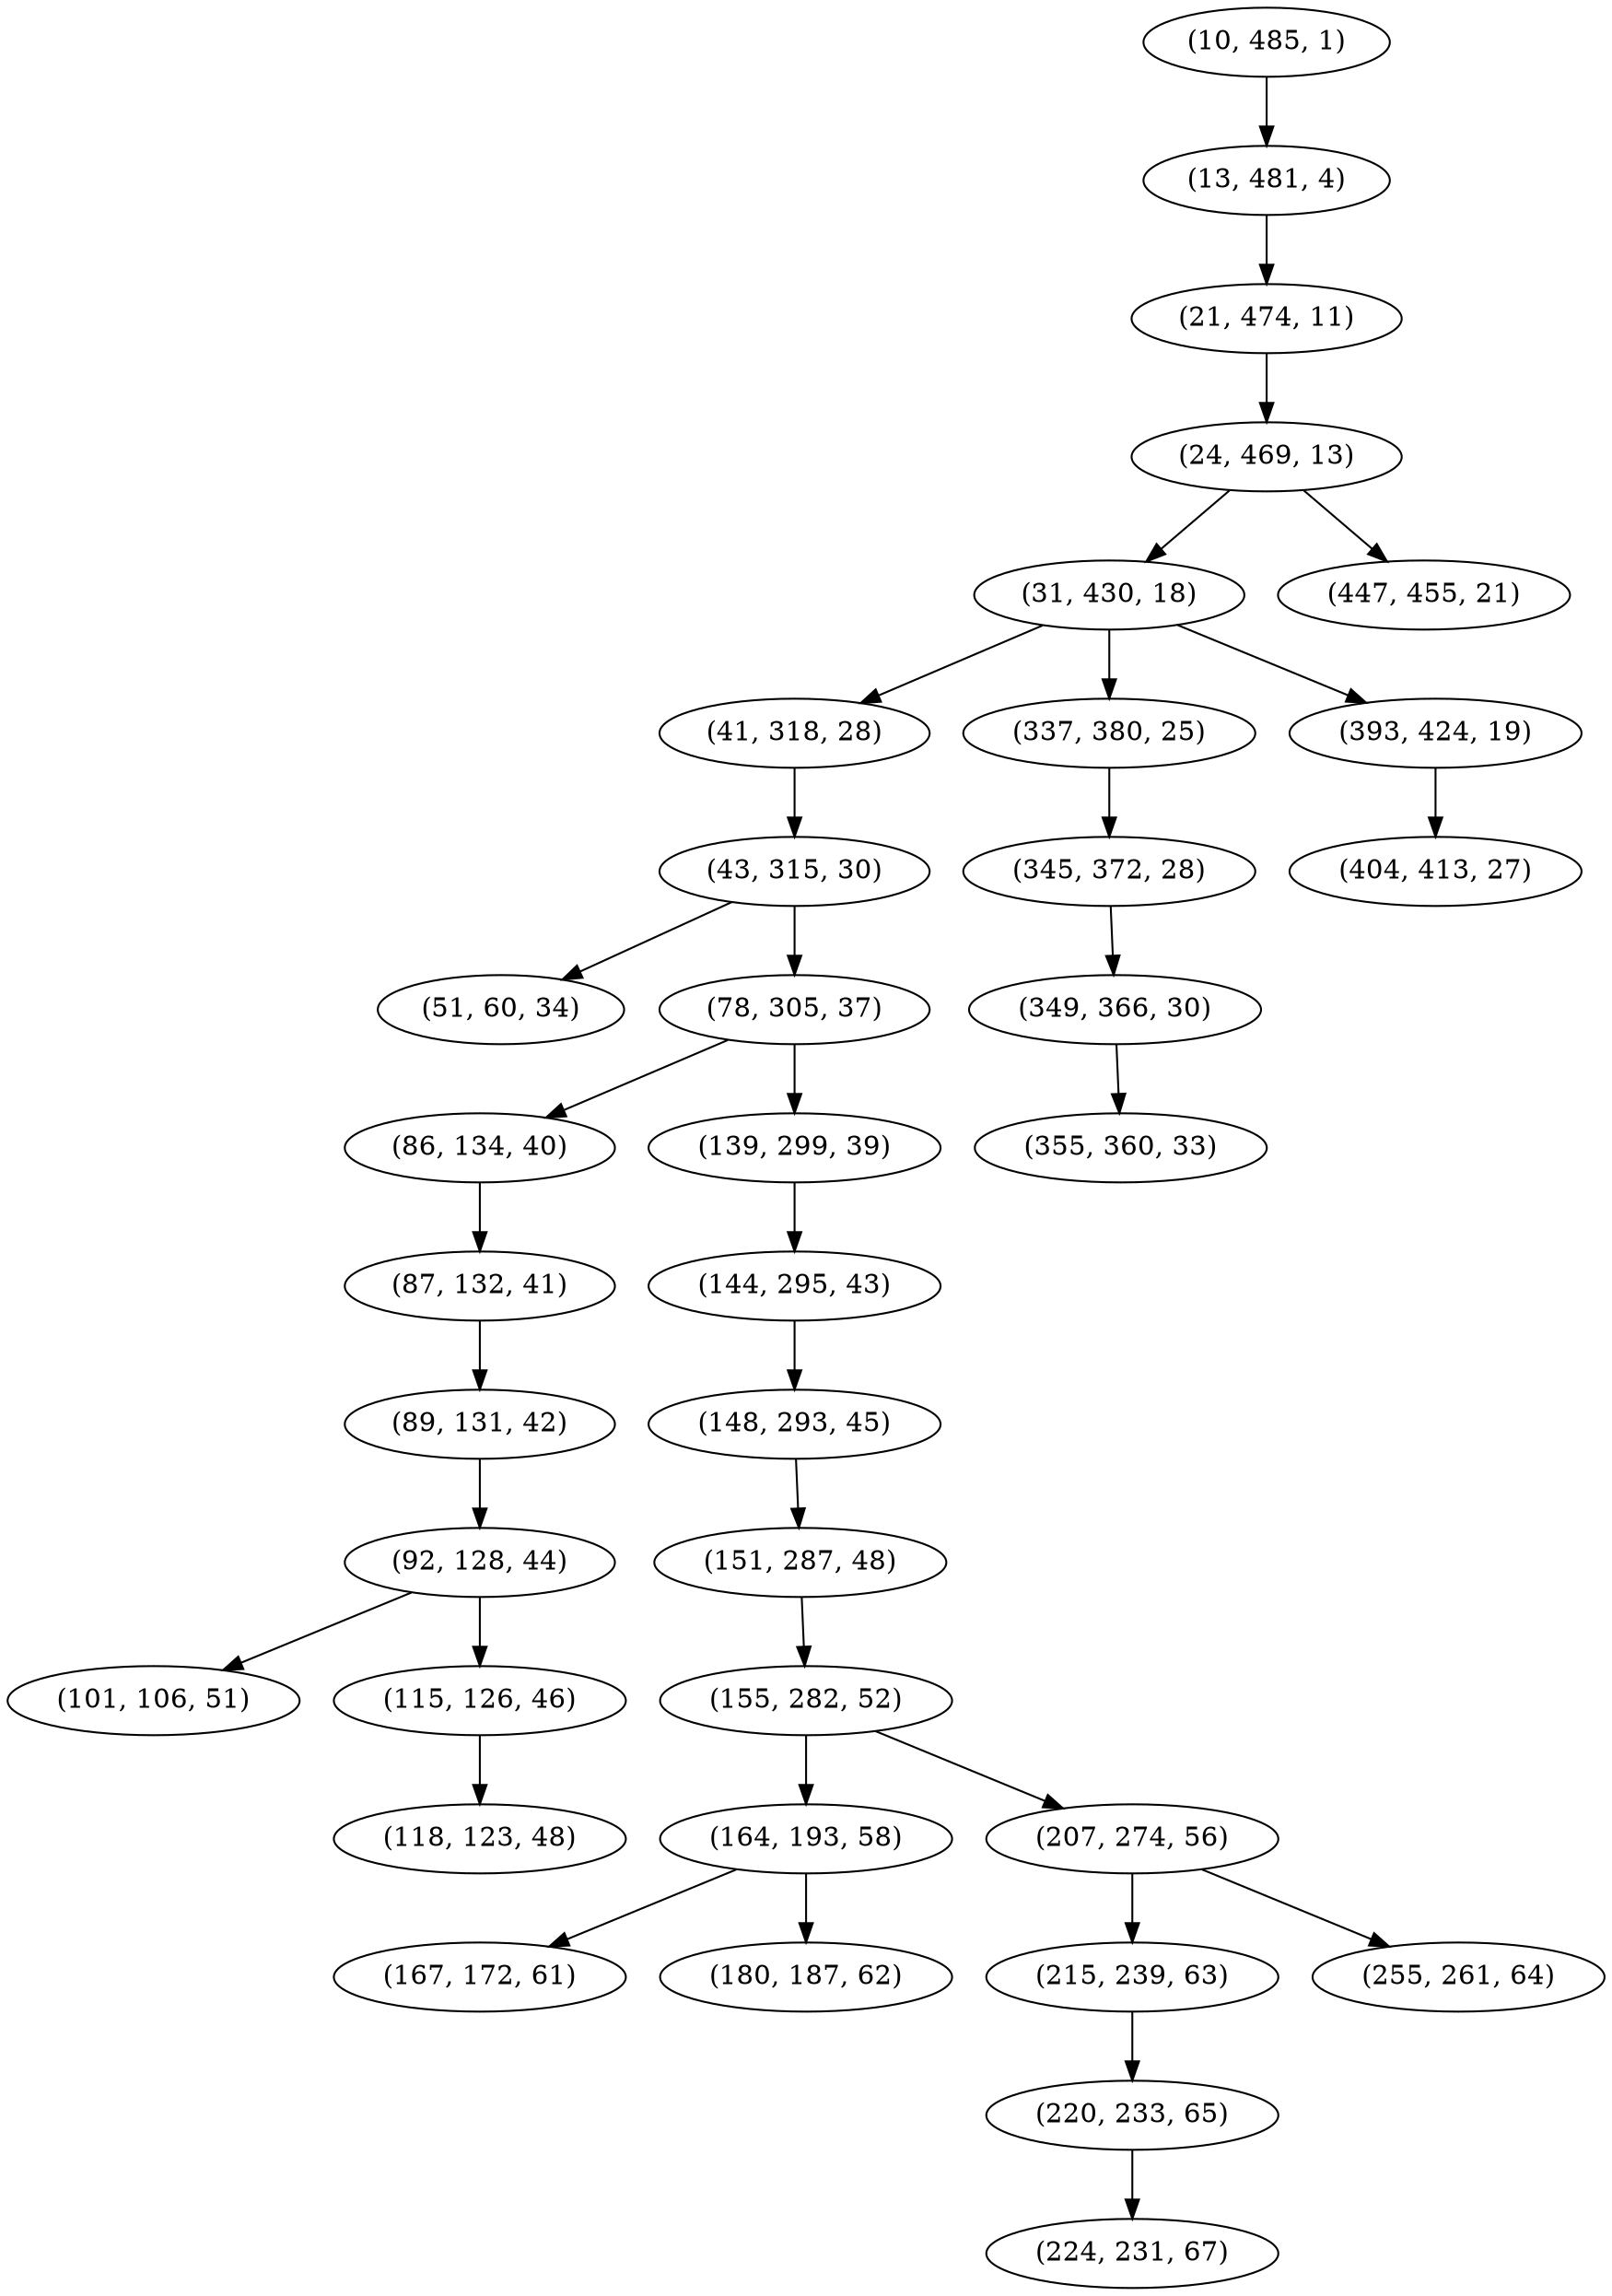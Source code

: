 digraph tree {
    "(10, 485, 1)";
    "(13, 481, 4)";
    "(21, 474, 11)";
    "(24, 469, 13)";
    "(31, 430, 18)";
    "(41, 318, 28)";
    "(43, 315, 30)";
    "(51, 60, 34)";
    "(78, 305, 37)";
    "(86, 134, 40)";
    "(87, 132, 41)";
    "(89, 131, 42)";
    "(92, 128, 44)";
    "(101, 106, 51)";
    "(115, 126, 46)";
    "(118, 123, 48)";
    "(139, 299, 39)";
    "(144, 295, 43)";
    "(148, 293, 45)";
    "(151, 287, 48)";
    "(155, 282, 52)";
    "(164, 193, 58)";
    "(167, 172, 61)";
    "(180, 187, 62)";
    "(207, 274, 56)";
    "(215, 239, 63)";
    "(220, 233, 65)";
    "(224, 231, 67)";
    "(255, 261, 64)";
    "(337, 380, 25)";
    "(345, 372, 28)";
    "(349, 366, 30)";
    "(355, 360, 33)";
    "(393, 424, 19)";
    "(404, 413, 27)";
    "(447, 455, 21)";
    "(10, 485, 1)" -> "(13, 481, 4)";
    "(13, 481, 4)" -> "(21, 474, 11)";
    "(21, 474, 11)" -> "(24, 469, 13)";
    "(24, 469, 13)" -> "(31, 430, 18)";
    "(24, 469, 13)" -> "(447, 455, 21)";
    "(31, 430, 18)" -> "(41, 318, 28)";
    "(31, 430, 18)" -> "(337, 380, 25)";
    "(31, 430, 18)" -> "(393, 424, 19)";
    "(41, 318, 28)" -> "(43, 315, 30)";
    "(43, 315, 30)" -> "(51, 60, 34)";
    "(43, 315, 30)" -> "(78, 305, 37)";
    "(78, 305, 37)" -> "(86, 134, 40)";
    "(78, 305, 37)" -> "(139, 299, 39)";
    "(86, 134, 40)" -> "(87, 132, 41)";
    "(87, 132, 41)" -> "(89, 131, 42)";
    "(89, 131, 42)" -> "(92, 128, 44)";
    "(92, 128, 44)" -> "(101, 106, 51)";
    "(92, 128, 44)" -> "(115, 126, 46)";
    "(115, 126, 46)" -> "(118, 123, 48)";
    "(139, 299, 39)" -> "(144, 295, 43)";
    "(144, 295, 43)" -> "(148, 293, 45)";
    "(148, 293, 45)" -> "(151, 287, 48)";
    "(151, 287, 48)" -> "(155, 282, 52)";
    "(155, 282, 52)" -> "(164, 193, 58)";
    "(155, 282, 52)" -> "(207, 274, 56)";
    "(164, 193, 58)" -> "(167, 172, 61)";
    "(164, 193, 58)" -> "(180, 187, 62)";
    "(207, 274, 56)" -> "(215, 239, 63)";
    "(207, 274, 56)" -> "(255, 261, 64)";
    "(215, 239, 63)" -> "(220, 233, 65)";
    "(220, 233, 65)" -> "(224, 231, 67)";
    "(337, 380, 25)" -> "(345, 372, 28)";
    "(345, 372, 28)" -> "(349, 366, 30)";
    "(349, 366, 30)" -> "(355, 360, 33)";
    "(393, 424, 19)" -> "(404, 413, 27)";
}

